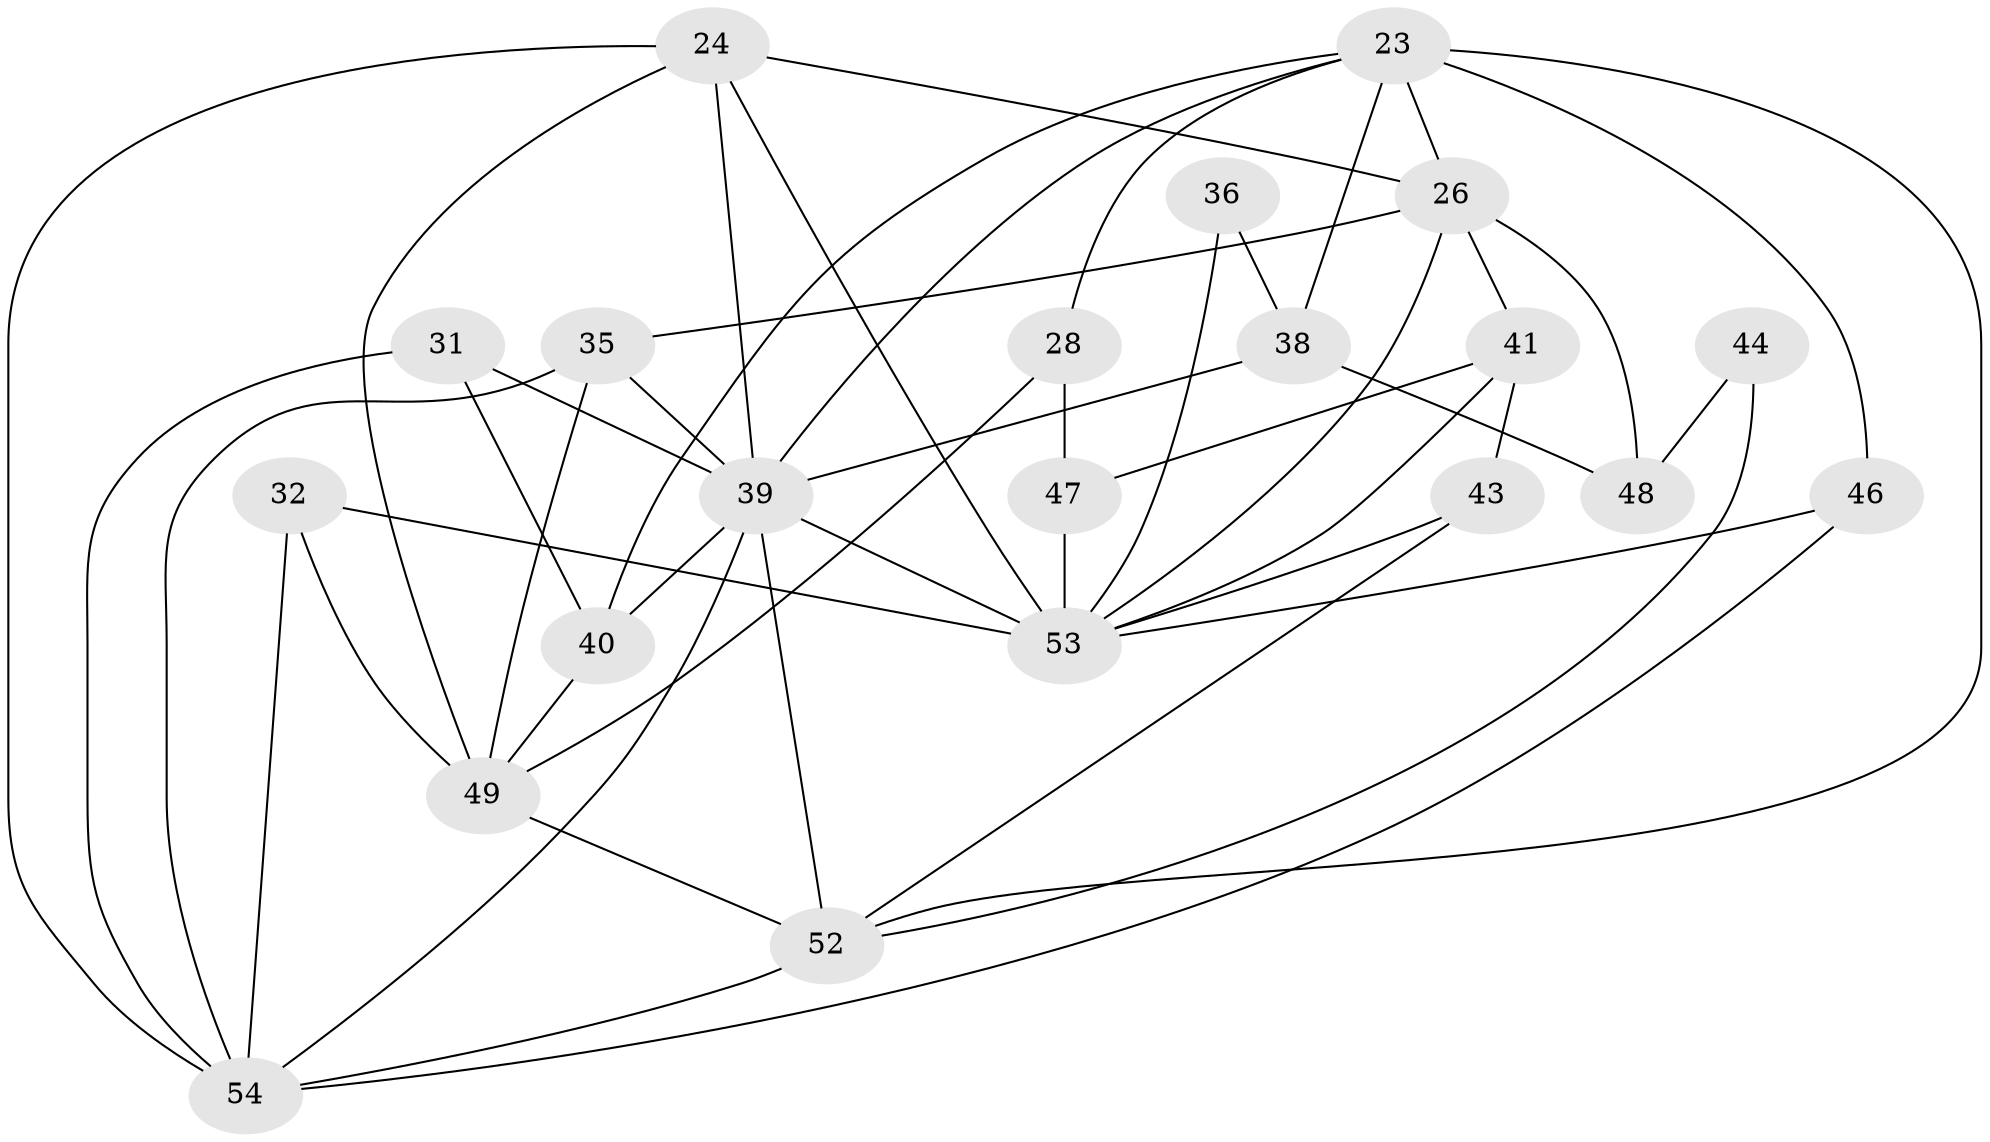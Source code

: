 // original degree distribution, {5: 0.25925925925925924, 3: 0.2037037037037037, 4: 0.25925925925925924, 2: 0.16666666666666666, 6: 0.07407407407407407, 7: 0.018518518518518517, 8: 0.018518518518518517}
// Generated by graph-tools (version 1.1) at 2025/54/03/04/25 21:54:58]
// undirected, 21 vertices, 48 edges
graph export_dot {
graph [start="1"]
  node [color=gray90,style=filled];
  23 [super="+9"];
  24 [super="+15+22"];
  26 [super="+13"];
  28;
  31;
  32 [super="+16"];
  35 [super="+2"];
  36;
  38 [super="+11"];
  39 [super="+21+34"];
  40 [super="+12+27"];
  41 [super="+10"];
  43;
  44;
  46;
  47;
  48 [super="+8"];
  49 [super="+29+30"];
  52 [super="+42+51"];
  53 [super="+18+19"];
  54 [super="+20+50"];
  23 -- 28;
  23 -- 38;
  23 -- 40;
  23 -- 46;
  23 -- 52;
  23 -- 26 [weight=2];
  23 -- 39;
  24 -- 53 [weight=3];
  24 -- 54 [weight=2];
  24 -- 39 [weight=2];
  24 -- 49 [weight=2];
  24 -- 26;
  26 -- 35 [weight=2];
  26 -- 41 [weight=4];
  26 -- 53 [weight=2];
  26 -- 48 [weight=2];
  28 -- 47;
  28 -- 49;
  31 -- 39 [weight=2];
  31 -- 54 [weight=3];
  31 -- 40;
  32 -- 49 [weight=2];
  32 -- 54 [weight=3];
  32 -- 53 [weight=2];
  35 -- 49 [weight=2];
  35 -- 54;
  35 -- 39;
  36 -- 38;
  36 -- 53;
  38 -- 39 [weight=4];
  38 -- 48;
  39 -- 53;
  39 -- 52;
  39 -- 54;
  39 -- 40;
  40 -- 49;
  41 -- 47 [weight=2];
  41 -- 43;
  41 -- 53;
  43 -- 53;
  43 -- 52;
  44 -- 48;
  44 -- 52;
  46 -- 53;
  46 -- 54;
  47 -- 53;
  49 -- 52 [weight=2];
  52 -- 54 [weight=2];
}
